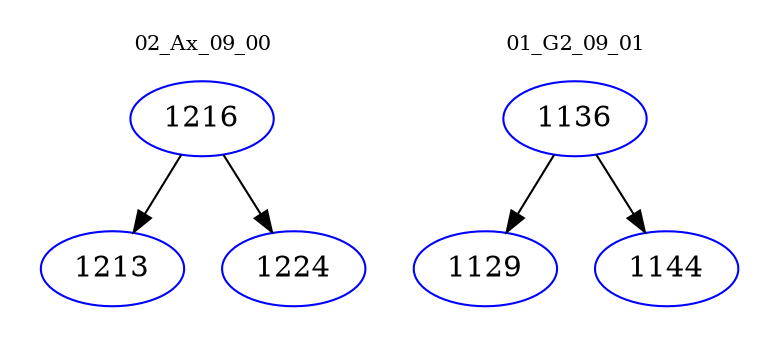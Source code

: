 digraph{
subgraph cluster_0 {
color = white
label = "02_Ax_09_00";
fontsize=10;
T0_1216 [label="1216", color="blue"]
T0_1216 -> T0_1213 [color="black"]
T0_1213 [label="1213", color="blue"]
T0_1216 -> T0_1224 [color="black"]
T0_1224 [label="1224", color="blue"]
}
subgraph cluster_1 {
color = white
label = "01_G2_09_01";
fontsize=10;
T1_1136 [label="1136", color="blue"]
T1_1136 -> T1_1129 [color="black"]
T1_1129 [label="1129", color="blue"]
T1_1136 -> T1_1144 [color="black"]
T1_1144 [label="1144", color="blue"]
}
}
